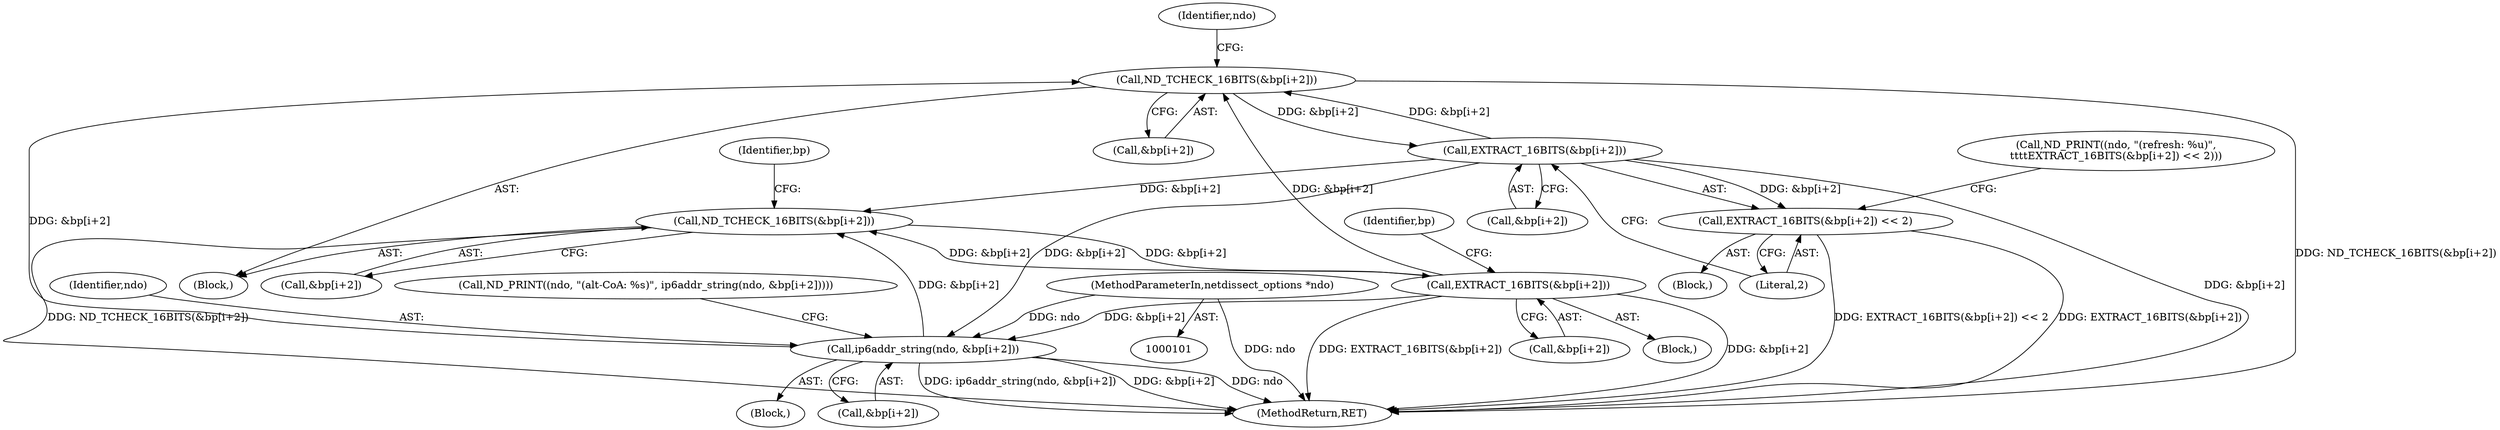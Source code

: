 digraph "0_tcpdump_7d3aba9f06899d0128ef46e8a2fa143c6fad8f62@array" {
"1000213" [label="(Call,ND_TCHECK_16BITS(&bp[i+2]))"];
"1000226" [label="(Call,EXTRACT_16BITS(&bp[i+2]))"];
"1000213" [label="(Call,ND_TCHECK_16BITS(&bp[i+2]))"];
"1000295" [label="(Call,EXTRACT_16BITS(&bp[i+2]))"];
"1000275" [label="(Call,ND_TCHECK_16BITS(&bp[i+2]))"];
"1000253" [label="(Call,ip6addr_string(ndo, &bp[i+2]))"];
"1000102" [label="(MethodParameterIn,netdissect_options *ndo)"];
"1000225" [label="(Call,EXTRACT_16BITS(&bp[i+2]) << 2)"];
"1000214" [label="(Call,&bp[i+2])"];
"1000253" [label="(Call,ip6addr_string(ndo, &bp[i+2]))"];
"1000255" [label="(Call,&bp[i+2])"];
"1000213" [label="(Call,ND_TCHECK_16BITS(&bp[i+2]))"];
"1000175" [label="(Block,)"];
"1000251" [label="(Block,)"];
"1000254" [label="(Identifier,ndo)"];
"1000295" [label="(Call,EXTRACT_16BITS(&bp[i+2]))"];
"1000294" [label="(Block,)"];
"1000276" [label="(Call,&bp[i+2])"];
"1000296" [label="(Call,&bp[i+2])"];
"1000102" [label="(MethodParameterIn,netdissect_options *ndo)"];
"1000220" [label="(Call,ND_PRINT((ndo, \"(refresh: %u)\",\n\t\t\t\tEXTRACT_16BITS(&bp[i+2]) << 2)))"];
"1000226" [label="(Call,EXTRACT_16BITS(&bp[i+2]))"];
"1000248" [label="(Call,ND_PRINT((ndo, \"(alt-CoA: %s)\", ip6addr_string(ndo, &bp[i+2]))))"];
"1000222" [label="(Identifier,ndo)"];
"1000233" [label="(Literal,2)"];
"1000227" [label="(Call,&bp[i+2])"];
"1000223" [label="(Block,)"];
"1000365" [label="(MethodReturn,RET)"];
"1000275" [label="(Call,ND_TCHECK_16BITS(&bp[i+2]))"];
"1000225" [label="(Call,EXTRACT_16BITS(&bp[i+2]) << 2)"];
"1000285" [label="(Identifier,bp)"];
"1000305" [label="(Identifier,bp)"];
"1000213" -> "1000175"  [label="AST: "];
"1000213" -> "1000214"  [label="CFG: "];
"1000214" -> "1000213"  [label="AST: "];
"1000222" -> "1000213"  [label="CFG: "];
"1000213" -> "1000365"  [label="DDG: ND_TCHECK_16BITS(&bp[i+2])"];
"1000226" -> "1000213"  [label="DDG: &bp[i+2]"];
"1000295" -> "1000213"  [label="DDG: &bp[i+2]"];
"1000253" -> "1000213"  [label="DDG: &bp[i+2]"];
"1000213" -> "1000226"  [label="DDG: &bp[i+2]"];
"1000226" -> "1000225"  [label="AST: "];
"1000226" -> "1000227"  [label="CFG: "];
"1000227" -> "1000226"  [label="AST: "];
"1000233" -> "1000226"  [label="CFG: "];
"1000226" -> "1000365"  [label="DDG: &bp[i+2]"];
"1000226" -> "1000225"  [label="DDG: &bp[i+2]"];
"1000226" -> "1000253"  [label="DDG: &bp[i+2]"];
"1000226" -> "1000275"  [label="DDG: &bp[i+2]"];
"1000295" -> "1000294"  [label="AST: "];
"1000295" -> "1000296"  [label="CFG: "];
"1000296" -> "1000295"  [label="AST: "];
"1000305" -> "1000295"  [label="CFG: "];
"1000295" -> "1000365"  [label="DDG: &bp[i+2]"];
"1000295" -> "1000365"  [label="DDG: EXTRACT_16BITS(&bp[i+2])"];
"1000295" -> "1000253"  [label="DDG: &bp[i+2]"];
"1000295" -> "1000275"  [label="DDG: &bp[i+2]"];
"1000275" -> "1000295"  [label="DDG: &bp[i+2]"];
"1000275" -> "1000175"  [label="AST: "];
"1000275" -> "1000276"  [label="CFG: "];
"1000276" -> "1000275"  [label="AST: "];
"1000285" -> "1000275"  [label="CFG: "];
"1000275" -> "1000365"  [label="DDG: ND_TCHECK_16BITS(&bp[i+2])"];
"1000253" -> "1000275"  [label="DDG: &bp[i+2]"];
"1000253" -> "1000251"  [label="AST: "];
"1000253" -> "1000255"  [label="CFG: "];
"1000254" -> "1000253"  [label="AST: "];
"1000255" -> "1000253"  [label="AST: "];
"1000248" -> "1000253"  [label="CFG: "];
"1000253" -> "1000365"  [label="DDG: ip6addr_string(ndo, &bp[i+2])"];
"1000253" -> "1000365"  [label="DDG: &bp[i+2]"];
"1000253" -> "1000365"  [label="DDG: ndo"];
"1000102" -> "1000253"  [label="DDG: ndo"];
"1000102" -> "1000101"  [label="AST: "];
"1000102" -> "1000365"  [label="DDG: ndo"];
"1000225" -> "1000223"  [label="AST: "];
"1000225" -> "1000233"  [label="CFG: "];
"1000233" -> "1000225"  [label="AST: "];
"1000220" -> "1000225"  [label="CFG: "];
"1000225" -> "1000365"  [label="DDG: EXTRACT_16BITS(&bp[i+2]) << 2"];
"1000225" -> "1000365"  [label="DDG: EXTRACT_16BITS(&bp[i+2])"];
}
